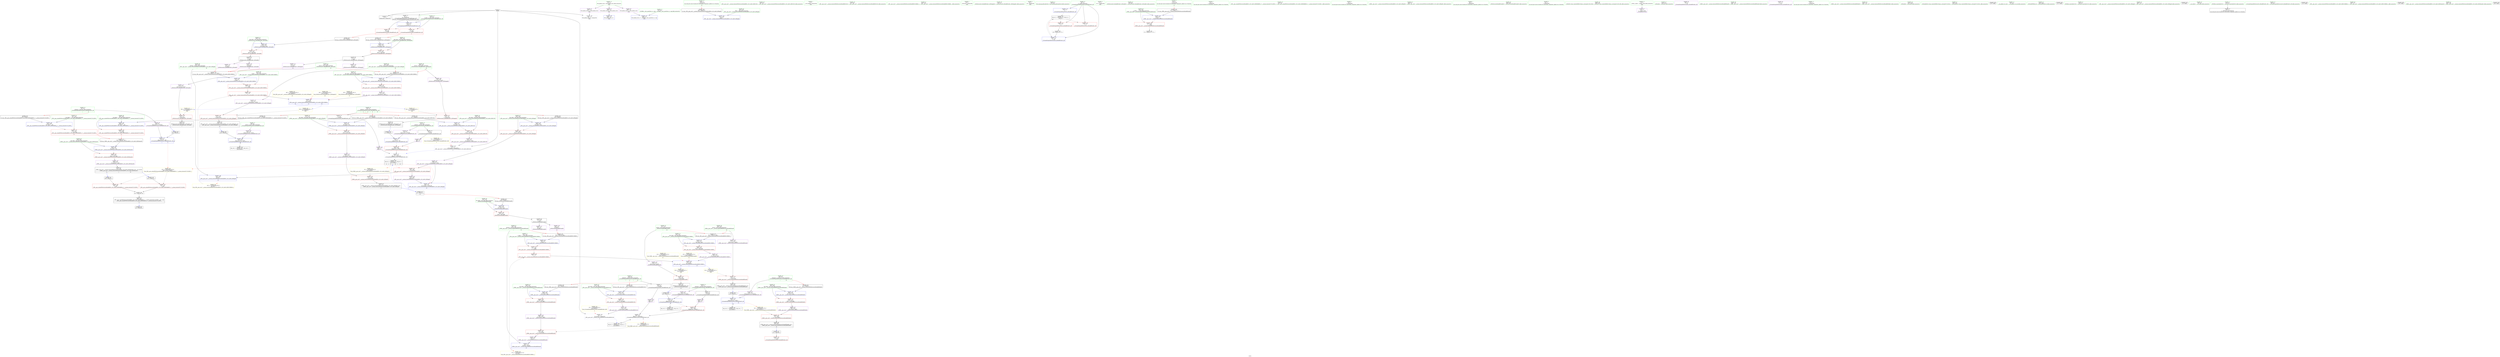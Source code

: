digraph "SVFG" {
	label="SVFG";

	Node0x560eef485a60 [shape=record,color=grey,label="{NodeID: 0\nNullPtr}"];
	Node0x560eef485a60 -> Node0x560eef4a22d0[style=solid];
	Node0x560eef485a60 -> Node0x560eef4a23d0[style=solid];
	Node0x560eef485a60 -> Node0x560eef4a8170[style=solid];
	Node0x560eef485a60 -> Node0x560eef4a8b60[style=solid];
	Node0x560eef485a60 -> Node0x560eef4a8d00[style=solid];
	Node0x560eef4d87f0 [shape=record,color=black,label="{NodeID: 443\n147 = PHI(46, )\n0th arg _ZN9__gnu_cxx17__normal_iteratorIPSt6vectorIdSaIdEES1_IS3_SaIS3_EEEC2Ev }"];
	Node0x560eef4d87f0 -> Node0x560eef4a8a90[style=solid];
	Node0x560eef4a3780 [shape=record,color=blue,label="{NodeID: 194\n301\<--296\n.addr\<--\n_ZN9__gnu_cxx17__normal_iteratorIPSt6vectorIdSaIdEES1_IS3_SaIS3_EEEppEi\n}"];
	Node0x560eef4a0a60 [shape=record,color=purple,label="{NodeID: 111\n174\<--172\n_M_start\<--\n_ZNSt6vectorIS_IdSaIdEESaIS1_EE5beginEv\n|{<s0>20}}"];
	Node0x560eef4a0a60:s0 -> Node0x560eef4d6ec0[style=solid,color=red];
	Node0x560eef49ea60 [shape=record,color=green,label="{NodeID: 28\n64\<--65\n_ZN9__gnu_cxx17__normal_iteratorIPSt6vectorIdSaIdEES1_IS3_SaIS3_EEEC2Ev\<--_ZN9__gnu_cxx17__normal_iteratorIPSt6vectorIdSaIdEES1_IS3_SaIS3_EEEC2Ev_field_insensitive\n}"];
	Node0x560eef4a6980 [shape=record,color=red,label="{NodeID: 139\n200\<--191\n\<--__rhs.addr\n_ZN9__gnu_cxxneIPSt6vectorIdSaIdEES1_IS3_SaIS3_EEEEbRKNS_17__normal_iteratorIT_T0_EESC_\n|{<s0>22}}"];
	Node0x560eef4a6980:s0 -> Node0x560eef2f7e20[style=solid,color=red];
	Node0x560eef4a14a0 [shape=record,color=green,label="{NodeID: 56\n233\<--234\nthis.addr\<--this.addr_field_insensitive\n_ZNSt6vectorIdSaIdEE3endEv\n}"];
	Node0x560eef4a14a0 -> Node0x560eef4a6f30[style=solid];
	Node0x560eef4a14a0 -> Node0x560eef4a91e0[style=solid];
	Node0x560eef4c7580 [shape=record,color=yellow,style=double,label="{NodeID: 416\n66V_2 = CSCHI(MR_66V_1)\npts\{2980000 \}\nCS[]}"];
	Node0x560eef4c7580 -> Node0x560eef4a7750[style=dashed];
	Node0x560eef4bf3f0 [shape=record,color=yellow,style=double,label="{NodeID: 333\n54V_1 = ENCHI(MR_54V_0)\npts\{2590000 \}\nFun[_ZNK9__gnu_cxx17__normal_iteratorIPdSt6vectorIdSaIdEEEmiEl]|{<s0>25}}"];
	Node0x560eef4bf3f0:s0 -> Node0x560eef4a3ed0[style=dashed,color=red];
	Node0x560eef4a8070 [shape=record,color=blue,label="{NodeID: 167\n360\<--15\nllvm.global_ctors_1\<--_GLOBAL__sub_I_paulsher_0_1.cpp\nGlob }"];
	Node0x560eef4a2c20 [shape=record,color=black,label="{NodeID: 84\n205\<--218\n_ZNSt6vectorIS_IdSaIdEESaIS1_EE3endEv_ret\<--\n_ZNSt6vectorIS_IdSaIdEESaIS1_EE3endEv\n|{<s0>7}}"];
	Node0x560eef4a2c20:s0 -> Node0x560eef4d7c30[style=solid,color=blue];
	Node0x560eef49cb20 [shape=record,color=green,label="{NodeID: 1\n7\<--1\n__dso_handle\<--dummyObj\nGlob }"];
	Node0x560eef4d8930 [shape=record,color=black,label="{NodeID: 444\n221 = PHI(46, )\n0th arg _ZNK9__gnu_cxx17__normal_iteratorIPSt6vectorIdSaIdEES1_IS3_SaIS3_EEEptEv }"];
	Node0x560eef4d8930 -> Node0x560eef4a9110[style=solid];
	Node0x560eef4a3850 [shape=record,color=blue,label="{NodeID: 195\n308\<--310\n_M_current\<--incdec.ptr\n_ZN9__gnu_cxx17__normal_iteratorIPSt6vectorIdSaIdEES1_IS3_SaIS3_EEEppEi\n|{<s0>19}}"];
	Node0x560eef4a3850:s0 -> Node0x560eef4ba970[style=dashed,color=blue];
	Node0x560eef4a0b30 [shape=record,color=purple,label="{NodeID: 112\n217\<--207\ncoerce.dive\<--retval\n_ZNSt6vectorIS_IdSaIdEESaIS1_EE3endEv\n}"];
	Node0x560eef4a0b30 -> Node0x560eef4a6cc0[style=solid];
	Node0x560eef49eb60 [shape=record,color=green,label="{NodeID: 29\n67\<--68\n_ZN9__gnu_cxx17__normal_iteratorIPdSt6vectorIdSaIdEEEC2Ev\<--_ZN9__gnu_cxx17__normal_iteratorIPdSt6vectorIdSaIdEEEC2Ev_field_insensitive\n}"];
	Node0x560eef4bd2f0 [shape=record,color=yellow,style=double,label="{NodeID: 306\n28V_1 = ENCHI(MR_28V_0)\npts\{1670000 \}\nFun[_ZNSt6vectorIS_IdSaIdEESaIS1_EE5beginEv]|{<s0>20}}"];
	Node0x560eef4bd2f0:s0 -> Node0x560eef4a3b90[style=dashed,color=red];
	Node0x560eef4a6a50 [shape=record,color=red,label="{NodeID: 140\n199\<--196\n\<--call\n_ZN9__gnu_cxxneIPSt6vectorIdSaIdEES1_IS3_SaIS3_EEEEbRKNS_17__normal_iteratorIT_T0_EESC_\n}"];
	Node0x560eef4a6a50 -> Node0x560eef4b0eb0[style=solid];
	Node0x560eef4a1570 [shape=record,color=green,label="{NodeID: 57\n241\<--242\n_ZN9__gnu_cxx17__normal_iteratorIPdSt6vectorIdSaIdEEEC2ERKS1_\<--_ZN9__gnu_cxx17__normal_iteratorIPdSt6vectorIdSaIdEEEC2ERKS1__field_insensitive\n}"];
	Node0x560eef2f7e20 [shape=record,color=black,label="{NodeID: 417\n333 = PHI(195, 200, )\n0th arg _ZNK9__gnu_cxx17__normal_iteratorIPSt6vectorIdSaIdEES1_IS3_SaIS3_EEE4baseEv }"];
	Node0x560eef2f7e20 -> Node0x560eef4a3c60[style=solid];
	Node0x560eef4a8170 [shape=record,color=blue, style = dotted,label="{NodeID: 168\n361\<--3\nllvm.global_ctors_2\<--dummyVal\nGlob }"];
	Node0x560eef4a2cf0 [shape=record,color=black,label="{NodeID: 85\n220\<--227\n_ZNK9__gnu_cxx17__normal_iteratorIPSt6vectorIdSaIdEES1_IS3_SaIS3_EEEptEv_ret\<--\n_ZNK9__gnu_cxx17__normal_iteratorIPSt6vectorIdSaIdEES1_IS3_SaIS3_EEEptEv\n|{<s0>9}}"];
	Node0x560eef4a2cf0:s0 -> Node0x560eef4d7480[style=solid,color=blue];
	Node0x560eef49ce20 [shape=record,color=green,label="{NodeID: 2\n8\<--1\n_ZSt4cout\<--dummyObj\nGlob }"];
	Node0x560eef4d8a70 [shape=record,color=black,label="{NodeID: 445\n295 = PHI(46, )\n0th arg _ZN9__gnu_cxx17__normal_iteratorIPSt6vectorIdSaIdEES1_IS3_SaIS3_EEEppEi }"];
	Node0x560eef4d8a70 -> Node0x560eef4a36b0[style=solid];
	Node0x560eef4a3920 [shape=record,color=blue,label="{NodeID: 196\n303\<--309\nref.tmp\<--\n_ZN9__gnu_cxx17__normal_iteratorIPSt6vectorIdSaIdEES1_IS3_SaIS3_EEEppEi\n|{<s0>26}}"];
	Node0x560eef4a3920:s0 -> Node0x560eef4bfbb0[style=dashed,color=red];
	Node0x560eef4a0c00 [shape=record,color=purple,label="{NodeID: 113\n214\<--213\n_M_impl\<--\n_ZNSt6vectorIS_IdSaIdEESaIS1_EE3endEv\n}"];
	Node0x560eef49ec60 [shape=record,color=green,label="{NodeID: 30\n73\<--74\n_ZNSt6vectorIS_IdSaIdEESaIS1_EE5beginEv\<--_ZNSt6vectorIS_IdSaIdEESaIS1_EE5beginEv_field_insensitive\n}"];
	Node0x560eef4a6b20 [shape=record,color=red,label="{NodeID: 141\n202\<--201\n\<--call1\n_ZN9__gnu_cxxneIPSt6vectorIdSaIdEES1_IS3_SaIS3_EEEEbRKNS_17__normal_iteratorIT_T0_EESC_\n}"];
	Node0x560eef4a6b20 -> Node0x560eef4b0eb0[style=solid];
	Node0x560eef4a1670 [shape=record,color=green,label="{NodeID: 58\n258\<--259\nretval\<--retval_field_insensitive\n_ZNK9__gnu_cxx17__normal_iteratorIPdSt6vectorIdSaIdEEEmiEl\n|{|<s1>25}}"];
	Node0x560eef4a1670 -> Node0x560eef4a5940[style=solid];
	Node0x560eef4a1670:s1 -> Node0x560eef4d8cf0[style=solid,color=red];
	Node0x560eef2f78f0 [shape=record,color=black,label="{NodeID: 418\n165 = PHI(71, )\n0th arg _ZNSt6vectorIS_IdSaIdEESaIS1_EE5beginEv }"];
	Node0x560eef2f78f0 -> Node0x560eef4a8dd0[style=solid];
	Node0x560eef4bf5e0 [shape=record,color=yellow,style=double,label="{NodeID: 335\n45V_1 = ENCHI(MR_45V_0)\npts\{2320000 \}\nFun[_ZNSt6vectorIdSaIdEE3endEv]|{<s0>24}}"];
	Node0x560eef4bf5e0:s0 -> Node0x560eef4a3ed0[style=dashed,color=red];
	Node0x560eef4a8270 [shape=record,color=blue,label="{NodeID: 169\n44\<--43\nO.addr\<--O\n_Z10sendOutputRSt6vectorIS_IdSaIdEESaIS1_EE\n}"];
	Node0x560eef4a8270 -> Node0x560eef4a6160[style=dashed];
	Node0x560eef4a8270 -> Node0x560eef4a6230[style=dashed];
	Node0x560eef4a2dc0 [shape=record,color=black,label="{NodeID: 86\n237\<--236\n\<--this1\n_ZNSt6vectorIdSaIdEE3endEv\n}"];
	Node0x560eef4a2dc0 -> Node0x560eef4a57a0[style=solid];
	Node0x560eef4a2dc0 -> Node0x560eef4a5870[style=solid];
	Node0x560eef49ceb0 [shape=record,color=green,label="{NodeID: 3\n9\<--1\n.str\<--dummyObj\nGlob }"];
	Node0x560eef4d8bb0 [shape=record,color=black,label="{NodeID: 446\n296 = PHI(139, )\n1st arg _ZN9__gnu_cxx17__normal_iteratorIPSt6vectorIdSaIdEES1_IS3_SaIS3_EEEppEi }"];
	Node0x560eef4d8bb0 -> Node0x560eef4a3780[style=solid];
	Node0x560eef4a39f0 [shape=record,color=blue,label="{NodeID: 197\n320\<--318\nthis.addr\<--this\n_ZN9__gnu_cxx17__normal_iteratorIPSt6vectorIdSaIdEES1_IS3_SaIS3_EEEC2ERKS4_\n}"];
	Node0x560eef4a39f0 -> Node0x560eef4a7820[style=dashed];
	Node0x560eef4a0cd0 [shape=record,color=purple,label="{NodeID: 114\n215\<--213\n_M_finish\<--\n_ZNSt6vectorIS_IdSaIdEESaIS1_EE3endEv\n|{<s0>23}}"];
	Node0x560eef4a0cd0:s0 -> Node0x560eef4d6ec0[style=solid,color=red];
	Node0x560eef49ed60 [shape=record,color=green,label="{NodeID: 31\n82\<--83\nllvm.memcpy.p0i8.p0i8.i64\<--llvm.memcpy.p0i8.p0i8.i64_field_insensitive\n}"];
	Node0x560eef4a6bf0 [shape=record,color=red,label="{NodeID: 142\n212\<--209\nthis1\<--this.addr\n_ZNSt6vectorIS_IdSaIdEESaIS1_EE3endEv\n}"];
	Node0x560eef4a6bf0 -> Node0x560eef4a2b50[style=solid];
	Node0x560eef4a1740 [shape=record,color=green,label="{NodeID: 59\n260\<--261\nthis.addr\<--this.addr_field_insensitive\n_ZNK9__gnu_cxx17__normal_iteratorIPdSt6vectorIdSaIdEEEmiEl\n}"];
	Node0x560eef4a1740 -> Node0x560eef4a70d0[style=solid];
	Node0x560eef4a1740 -> Node0x560eef4a92b0[style=solid];
	Node0x560eef2f81a0 [shape=record,color=black,label="{NodeID: 419\n230 = PHI(95, )\n0th arg _ZNSt6vectorIdSaIdEE3endEv }"];
	Node0x560eef2f81a0 -> Node0x560eef4a91e0[style=solid];
	Node0x560eef4a8340 [shape=record,color=blue,label="{NodeID: 170\n50\<--70\ni\<--\n_Z10sendOutputRSt6vectorIS_IdSaIdEESaIS1_EE\n}"];
	Node0x560eef4a8340 -> Node0x560eef4ba470[style=dashed];
	Node0x560eef4a2e90 [shape=record,color=black,label="{NodeID: 87\n229\<--244\n_ZNSt6vectorIdSaIdEE3endEv_ret\<--\n_ZNSt6vectorIdSaIdEE3endEv\n|{<s0>10}}"];
	Node0x560eef4a2e90:s0 -> Node0x560eef4d7740[style=solid,color=blue];
	Node0x560eef49cf40 [shape=record,color=green,label="{NodeID: 4\n11\<--1\n.str.1\<--dummyObj\nGlob }"];
	Node0x560eef4d8cf0 [shape=record,color=black,label="{NodeID: 447\n341 = PHI(231, 258, )\n0th arg _ZN9__gnu_cxx17__normal_iteratorIPdSt6vectorIdSaIdEEEC2ERKS1_ }"];
	Node0x560eef4d8cf0 -> Node0x560eef4a3d30[style=solid];
	Node0x560eef4a3ac0 [shape=record,color=blue,label="{NodeID: 198\n322\<--319\n__i.addr\<--__i\n_ZN9__gnu_cxx17__normal_iteratorIPSt6vectorIdSaIdEES1_IS3_SaIS3_EEEC2ERKS4_\n}"];
	Node0x560eef4a3ac0 -> Node0x560eef4a78f0[style=dashed];
	Node0x560eef4a5600 [shape=record,color=purple,label="{NodeID: 115\n226\<--225\n_M_current\<--this1\n_ZNK9__gnu_cxx17__normal_iteratorIPSt6vectorIdSaIdEES1_IS3_SaIS3_EEEptEv\n}"];
	Node0x560eef4a5600 -> Node0x560eef4a6e60[style=solid];
	Node0x560eef49ee60 [shape=record,color=green,label="{NodeID: 32\n87\<--88\n_ZNSt6vectorIS_IdSaIdEESaIS1_EE3endEv\<--_ZNSt6vectorIS_IdSaIdEESaIS1_EE3endEv_field_insensitive\n}"];
	Node0x560eef4a6cc0 [shape=record,color=red,label="{NodeID: 143\n218\<--217\n\<--coerce.dive\n_ZNSt6vectorIS_IdSaIdEESaIS1_EE3endEv\n}"];
	Node0x560eef4a6cc0 -> Node0x560eef4a2c20[style=solid];
	Node0x560eef4a1810 [shape=record,color=green,label="{NodeID: 60\n262\<--263\n__n.addr\<--__n.addr_field_insensitive\n_ZNK9__gnu_cxx17__normal_iteratorIPdSt6vectorIdSaIdEEEmiEl\n}"];
	Node0x560eef4a1810 -> Node0x560eef4a71a0[style=solid];
	Node0x560eef4a1810 -> Node0x560eef4a9380[style=solid];
	Node0x560eef2f8390 [shape=record,color=black,label="{NodeID: 420\n206 = PHI(85, )\n0th arg _ZNSt6vectorIS_IdSaIdEESaIS1_EE3endEv }"];
	Node0x560eef2f8390 -> Node0x560eef4a9040[style=solid];
	Node0x560eef4bf7d0 [shape=record,color=yellow,style=double,label="{NodeID: 337\n38V_1 = ENCHI(MR_38V_0)\npts\{2080000 \}\nFun[_ZNSt6vectorIS_IdSaIdEESaIS1_EE3endEv]|{<s0>23}}"];
	Node0x560eef4bf7d0:s0 -> Node0x560eef4a3b90[style=dashed,color=red];
	Node0x560eef4a8410 [shape=record,color=blue,label="{NodeID: 171\n75\<--72\ncoerce.dive\<--call\n_Z10sendOutputRSt6vectorIS_IdSaIdEESaIS1_EE\n}"];
	Node0x560eef4a8410 -> Node0x560eef4a7dd0[style=dashed];
	Node0x560eef4a2f60 [shape=record,color=black,label="{NodeID: 88\n255\<--278\n_ZNK9__gnu_cxx17__normal_iteratorIPdSt6vectorIdSaIdEEEmiEl_ret\<--\n_ZNK9__gnu_cxx17__normal_iteratorIPdSt6vectorIdSaIdEEEmiEl\n|{<s0>15}}"];
	Node0x560eef4a2f60:s0 -> Node0x560eef4d7f50[style=solid,color=blue];
	Node0x560eef49cfd0 [shape=record,color=green,label="{NodeID: 5\n14\<--1\n\<--dummyObj\nCan only get source location for instruction, argument, global var or function.}"];
	Node0x560eef4d8f00 [shape=record,color=black,label="{NodeID: 448\n342 = PHI(239, 264, )\n1st arg _ZN9__gnu_cxx17__normal_iteratorIPdSt6vectorIdSaIdEEEC2ERKS1_ }"];
	Node0x560eef4d8f00 -> Node0x560eef4a3e00[style=solid];
	Node0x560eef4a3b90 [shape=record,color=blue,label="{NodeID: 199\n327\<--329\n_M_current\<--\n_ZN9__gnu_cxx17__normal_iteratorIPSt6vectorIdSaIdEES1_IS3_SaIS3_EEEC2ERKS4_\n|{<s0>20|<s1>23|<s2>26}}"];
	Node0x560eef4a3b90:s0 -> Node0x560eef4c7000[style=dashed,color=blue];
	Node0x560eef4a3b90:s1 -> Node0x560eef4c7160[style=dashed,color=blue];
	Node0x560eef4a3b90:s2 -> Node0x560eef4c7580[style=dashed,color=blue];
	Node0x560eef4a56d0 [shape=record,color=purple,label="{NodeID: 116\n243\<--231\ncoerce.dive\<--retval\n_ZNSt6vectorIdSaIdEE3endEv\n}"];
	Node0x560eef4a56d0 -> Node0x560eef4a7000[style=solid];
	Node0x560eef49ef60 [shape=record,color=green,label="{NodeID: 33\n92\<--93\n_ZN9__gnu_cxxneIPSt6vectorIdSaIdEES1_IS3_SaIS3_EEEEbRKNS_17__normal_iteratorIT_T0_EESC_\<--_ZN9__gnu_cxxneIPSt6vectorIdSaIdEES1_IS3_SaIS3_EEEEbRKNS_17__normal_iteratorIT_T0_EESC__field_insensitive\n}"];
	Node0x560eef4bdee0 [shape=record,color=yellow,style=double,label="{NodeID: 310\n6V_1 = ENCHI(MR_6V_0)\npts\{470000 \}\nFun[_ZNK9__gnu_cxx17__normal_iteratorIPSt6vectorIdSaIdEES1_IS3_SaIS3_EEEptEv]}"];
	Node0x560eef4bdee0 -> Node0x560eef4a6e60[style=dashed];
	Node0x560eef4a6d90 [shape=record,color=red,label="{NodeID: 144\n225\<--222\nthis1\<--this.addr\n_ZNK9__gnu_cxx17__normal_iteratorIPSt6vectorIdSaIdEES1_IS3_SaIS3_EEEptEv\n}"];
	Node0x560eef4a6d90 -> Node0x560eef4a5600[style=solid];
	Node0x560eef4a18e0 [shape=record,color=green,label="{NodeID: 61\n264\<--265\nref.tmp\<--ref.tmp_field_insensitive\n_ZNK9__gnu_cxx17__normal_iteratorIPdSt6vectorIdSaIdEEEmiEl\n|{|<s1>25}}"];
	Node0x560eef4a18e0 -> Node0x560eef4a9450[style=solid];
	Node0x560eef4a18e0:s1 -> Node0x560eef4d8f00[style=solid,color=red];
	Node0x560eef4d6960 [shape=record,color=black,label="{NodeID: 421\n187 = PHI(46, )\n0th arg _ZN9__gnu_cxxneIPSt6vectorIdSaIdEES1_IS3_SaIS3_EEEEbRKNS_17__normal_iteratorIT_T0_EESC_ }"];
	Node0x560eef4d6960 -> Node0x560eef4a8ea0[style=solid];
	Node0x560eef4a84e0 [shape=record,color=blue, style = dotted,label="{NodeID: 172\n362\<--364\noffset_0\<--dummyVal\n_Z10sendOutputRSt6vectorIS_IdSaIdEESaIS1_EE\n}"];
	Node0x560eef4a84e0 -> Node0x560eef4ba970[style=dashed];
	Node0x560eef4a3030 [shape=record,color=black,label="{NodeID: 89\n280\<--287\n_ZNK9__gnu_cxx17__normal_iteratorIPdSt6vectorIdSaIdEEEdeEv_ret\<--\n_ZNK9__gnu_cxx17__normal_iteratorIPdSt6vectorIdSaIdEEEdeEv\n|{<s0>16}}"];
	Node0x560eef4a3030:s0 -> Node0x560eef4d80f0[style=solid,color=blue];
	Node0x560eef49d810 [shape=record,color=green,label="{NodeID: 6\n70\<--1\n\<--dummyObj\nCan only get source location for instruction, argument, global var or function.}"];
	Node0x560eef4d9080 [shape=record,color=black,label="{NodeID: 449\n256 = PHI(48, )\n0th arg _ZNK9__gnu_cxx17__normal_iteratorIPdSt6vectorIdSaIdEEEmiEl }"];
	Node0x560eef4d9080 -> Node0x560eef4a92b0[style=solid];
	Node0x560eef4a3c60 [shape=record,color=blue,label="{NodeID: 200\n334\<--333\nthis.addr\<--this\n_ZNK9__gnu_cxx17__normal_iteratorIPSt6vectorIdSaIdEES1_IS3_SaIS3_EEE4baseEv\n}"];
	Node0x560eef4a3c60 -> Node0x560eef4a7a90[style=dashed];
	Node0x560eef4a57a0 [shape=record,color=purple,label="{NodeID: 117\n238\<--237\n_M_impl\<--\n_ZNSt6vectorIdSaIdEE3endEv\n}"];
	Node0x560eef49f060 [shape=record,color=green,label="{NodeID: 34\n96\<--97\n_ZNK9__gnu_cxx17__normal_iteratorIPSt6vectorIdSaIdEES1_IS3_SaIS3_EEEptEv\<--_ZNK9__gnu_cxx17__normal_iteratorIPSt6vectorIdSaIdEES1_IS3_SaIS3_EEEptEv_field_insensitive\n}"];
	Node0x560eef4a6e60 [shape=record,color=red,label="{NodeID: 145\n227\<--226\n\<--_M_current\n_ZNK9__gnu_cxx17__normal_iteratorIPSt6vectorIdSaIdEES1_IS3_SaIS3_EEEptEv\n}"];
	Node0x560eef4a6e60 -> Node0x560eef4a2cf0[style=solid];
	Node0x560eef4a19b0 [shape=record,color=green,label="{NodeID: 62\n282\<--283\nthis.addr\<--this.addr_field_insensitive\n_ZNK9__gnu_cxx17__normal_iteratorIPdSt6vectorIdSaIdEEEdeEv\n}"];
	Node0x560eef4a19b0 -> Node0x560eef4a7410[style=solid];
	Node0x560eef4a19b0 -> Node0x560eef4a35e0[style=solid];
	Node0x560eef4d6aa0 [shape=record,color=black,label="{NodeID: 422\n188 = PHI(54, )\n1st arg _ZN9__gnu_cxxneIPSt6vectorIdSaIdEES1_IS3_SaIS3_EEEEbRKNS_17__normal_iteratorIT_T0_EESC_ }"];
	Node0x560eef4d6aa0 -> Node0x560eef4a8f70[style=solid];
	Node0x560eef4a85b0 [shape=record,color=blue,label="{NodeID: 173\n89\<--86\ncoerce.dive3\<--call2\n_Z10sendOutputRSt6vectorIS_IdSaIdEESaIS1_EE\n|{|<s1>8}}"];
	Node0x560eef4a85b0 -> Node0x560eef4a85b0[style=dashed];
	Node0x560eef4a85b0:s1 -> Node0x560eef4bfaa0[style=dashed,color=red];
	Node0x560eef4a3100 [shape=record,color=black,label="{NodeID: 90\n294\<--315\n_ZN9__gnu_cxx17__normal_iteratorIPSt6vectorIdSaIdEES1_IS3_SaIS3_EEEppEi_ret\<--\n_ZN9__gnu_cxx17__normal_iteratorIPSt6vectorIdSaIdEES1_IS3_SaIS3_EEEppEi\n|{<s0>19}}"];
	Node0x560eef4a3100:s0 -> Node0x560eef4d83d0[style=solid,color=blue];
	Node0x560eef49d8a0 [shape=record,color=green,label="{NodeID: 7\n80\<--1\n\<--dummyObj\nCan only get source location for instruction, argument, global var or function.}"];
	Node0x560eef4d9190 [shape=record,color=black,label="{NodeID: 450\n257 = PHI(117, )\n1st arg _ZNK9__gnu_cxx17__normal_iteratorIPdSt6vectorIdSaIdEEEmiEl }"];
	Node0x560eef4d9190 -> Node0x560eef4a9380[style=solid];
	Node0x560eef4a3d30 [shape=record,color=blue,label="{NodeID: 201\n343\<--341\nthis.addr\<--this\n_ZN9__gnu_cxx17__normal_iteratorIPdSt6vectorIdSaIdEEEC2ERKS1_\n}"];
	Node0x560eef4a3d30 -> Node0x560eef4a7b60[style=dashed];
	Node0x560eef4a5870 [shape=record,color=purple,label="{NodeID: 118\n239\<--237\n_M_finish\<--\n_ZNSt6vectorIdSaIdEE3endEv\n|{<s0>24}}"];
	Node0x560eef4a5870:s0 -> Node0x560eef4d8f00[style=solid,color=red];
	Node0x560eef49f160 [shape=record,color=green,label="{NodeID: 35\n99\<--100\n_ZNSt6vectorIdSaIdEE3endEv\<--_ZNSt6vectorIdSaIdEE3endEv_field_insensitive\n}"];
	Node0x560eef4a6f30 [shape=record,color=red,label="{NodeID: 146\n236\<--233\nthis1\<--this.addr\n_ZNSt6vectorIdSaIdEE3endEv\n}"];
	Node0x560eef4a6f30 -> Node0x560eef4a2dc0[style=solid];
	Node0x560eef4a1a80 [shape=record,color=green,label="{NodeID: 63\n297\<--298\nretval\<--retval_field_insensitive\n_ZN9__gnu_cxx17__normal_iteratorIPSt6vectorIdSaIdEES1_IS3_SaIS3_EEEppEi\n|{|<s1>26}}"];
	Node0x560eef4a1a80 -> Node0x560eef4a5bb0[style=solid];
	Node0x560eef4a1a80:s1 -> Node0x560eef4d6be0[style=solid,color=red];
	Node0x560eef4d6be0 [shape=record,color=black,label="{NodeID: 423\n318 = PHI(166, 207, 297, )\n0th arg _ZN9__gnu_cxx17__normal_iteratorIPSt6vectorIdSaIdEES1_IS3_SaIS3_EEEC2ERKS4_ }"];
	Node0x560eef4d6be0 -> Node0x560eef4a39f0[style=solid];
	Node0x560eef4bfaa0 [shape=record,color=yellow,style=double,label="{NodeID: 340\n34V_1 = ENCHI(MR_34V_0)\npts\{470000 550000 \}\nFun[_ZN9__gnu_cxxneIPSt6vectorIdSaIdEES1_IS3_SaIS3_EEEEbRKNS_17__normal_iteratorIT_T0_EESC_]}"];
	Node0x560eef4bfaa0 -> Node0x560eef4a6a50[style=dashed];
	Node0x560eef4bfaa0 -> Node0x560eef4a6b20[style=dashed];
	Node0x560eef4a8680 [shape=record,color=blue,label="{NodeID: 174\n101\<--98\ncoerce.dive8\<--call7\n_Z10sendOutputRSt6vectorIS_IdSaIdEESaIS1_EE\n}"];
	Node0x560eef4a8680 -> Node0x560eef4a7ea0[style=dashed];
	Node0x560eef4a8680 -> Node0x560eef4bb870[style=dashed];
	Node0x560eef4a31d0 [shape=record,color=black,label="{NodeID: 91\n332\<--338\n_ZNK9__gnu_cxx17__normal_iteratorIPSt6vectorIdSaIdEES1_IS3_SaIS3_EEE4baseEv_ret\<--_M_current\n_ZNK9__gnu_cxx17__normal_iteratorIPSt6vectorIdSaIdEES1_IS3_SaIS3_EEE4baseEv\n|{<s0>21|<s1>22}}"];
	Node0x560eef4a31d0:s0 -> Node0x560eef4d8570[style=solid,color=blue];
	Node0x560eef4a31d0:s1 -> Node0x560eef4d86b0[style=solid,color=blue];
	Node0x560eef49d930 [shape=record,color=green,label="{NodeID: 8\n81\<--1\n\<--dummyObj\nCan only get source location for instruction, argument, global var or function.}"];
	Node0x560eef4a3e00 [shape=record,color=blue,label="{NodeID: 202\n345\<--342\n__i.addr\<--__i\n_ZN9__gnu_cxx17__normal_iteratorIPdSt6vectorIdSaIdEEEC2ERKS1_\n}"];
	Node0x560eef4a3e00 -> Node0x560eef4a7c30[style=dashed];
	Node0x560eef4a5940 [shape=record,color=purple,label="{NodeID: 119\n277\<--258\ncoerce.dive\<--retval\n_ZNK9__gnu_cxx17__normal_iteratorIPdSt6vectorIdSaIdEEEmiEl\n}"];
	Node0x560eef4a5940 -> Node0x560eef4a7340[style=solid];
	Node0x560eef49f260 [shape=record,color=green,label="{NodeID: 36\n108\<--109\n_ZStlsISt11char_traitsIcEERSt13basic_ostreamIcT_ES5_PKc\<--_ZStlsISt11char_traitsIcEERSt13basic_ostreamIcT_ES5_PKc_field_insensitive\n}"];
	Node0x560eef4a7000 [shape=record,color=red,label="{NodeID: 147\n244\<--243\n\<--coerce.dive\n_ZNSt6vectorIdSaIdEE3endEv\n}"];
	Node0x560eef4a7000 -> Node0x560eef4a2e90[style=solid];
	Node0x560eef4a1b50 [shape=record,color=green,label="{NodeID: 64\n299\<--300\nthis.addr\<--this.addr_field_insensitive\n_ZN9__gnu_cxx17__normal_iteratorIPSt6vectorIdSaIdEES1_IS3_SaIS3_EEEppEi\n}"];
	Node0x560eef4a1b50 -> Node0x560eef4a75b0[style=solid];
	Node0x560eef4a1b50 -> Node0x560eef4a36b0[style=solid];
	Node0x560eef4d6ec0 [shape=record,color=black,label="{NodeID: 424\n319 = PHI(174, 215, 303, )\n1st arg _ZN9__gnu_cxx17__normal_iteratorIPSt6vectorIdSaIdEES1_IS3_SaIS3_EEEC2ERKS4_ }"];
	Node0x560eef4d6ec0 -> Node0x560eef4a3ac0[style=solid];
	Node0x560eef4bfbb0 [shape=record,color=yellow,style=double,label="{NodeID: 341\n63V_1 = ENCHI(MR_63V_0)\npts\{304 \}\nFun[_ZN9__gnu_cxx17__normal_iteratorIPSt6vectorIdSaIdEES1_IS3_SaIS3_EEEC2ERKS4_]}"];
	Node0x560eef4bfbb0 -> Node0x560eef4a79c0[style=dashed];
	Node0x560eef4a8750 [shape=record,color=blue, style = dotted,label="{NodeID: 175\n365\<--367\noffset_0\<--dummyVal\n_Z10sendOutputRSt6vectorIS_IdSaIdEESaIS1_EE\n|{|<s1>15}}"];
	Node0x560eef4a8750 -> Node0x560eef4bae70[style=dashed];
	Node0x560eef4a8750:s1 -> Node0x560eef4bf310[style=dashed,color=red];
	Node0x560eef4a32a0 [shape=record,color=purple,label="{NodeID: 92\n24\<--4\n\<--_ZStL8__ioinit\n__cxx_global_var_init\n}"];
	Node0x560eef49d9c0 [shape=record,color=green,label="{NodeID: 9\n117\<--1\n\<--dummyObj\nCan only get source location for instruction, argument, global var or function.|{<s0>15}}"];
	Node0x560eef49d9c0:s0 -> Node0x560eef4d9190[style=solid,color=red];
	Node0x560eef4a3ed0 [shape=record,color=blue,label="{NodeID: 203\n350\<--352\n_M_current\<--\n_ZN9__gnu_cxx17__normal_iteratorIPdSt6vectorIdSaIdEEEC2ERKS1_\n|{<s0>24|<s1>25}}"];
	Node0x560eef4a3ed0:s0 -> Node0x560eef4c72c0[style=dashed,color=blue];
	Node0x560eef4a3ed0:s1 -> Node0x560eef4c7420[style=dashed,color=blue];
	Node0x560eef4a5a10 [shape=record,color=purple,label="{NodeID: 120\n269\<--268\n_M_current\<--this1\n_ZNK9__gnu_cxx17__normal_iteratorIPdSt6vectorIdSaIdEEEmiEl\n}"];
	Node0x560eef4a5a10 -> Node0x560eef4a7270[style=solid];
	Node0x560eef49f360 [shape=record,color=green,label="{NodeID: 37\n112\<--113\n_ZNSolsEi\<--_ZNSolsEi_field_insensitive\n}"];
	Node0x560eef4a70d0 [shape=record,color=red,label="{NodeID: 148\n268\<--260\nthis1\<--this.addr\n_ZNK9__gnu_cxx17__normal_iteratorIPdSt6vectorIdSaIdEEEmiEl\n}"];
	Node0x560eef4a70d0 -> Node0x560eef4a5a10[style=solid];
	Node0x560eef4a1c20 [shape=record,color=green,label="{NodeID: 65\n301\<--302\n.addr\<--.addr_field_insensitive\n_ZN9__gnu_cxx17__normal_iteratorIPSt6vectorIdSaIdEES1_IS3_SaIS3_EEEppEi\n}"];
	Node0x560eef4a1c20 -> Node0x560eef4a3780[style=solid];
	Node0x560eef4d7080 [shape=record,color=black,label="{NodeID: 425\n281 = PHI(58, )\n0th arg _ZNK9__gnu_cxx17__normal_iteratorIPdSt6vectorIdSaIdEEEdeEv }"];
	Node0x560eef4d7080 -> Node0x560eef4a35e0[style=solid];
	Node0x560eef4a8820 [shape=record,color=blue,label="{NodeID: 176\n120\<--116\ncoerce.dive14\<--call13\n_Z10sendOutputRSt6vectorIS_IdSaIdEESaIS1_EE\n|{|<s1>16}}"];
	Node0x560eef4a8820 -> Node0x560eef4bbd70[style=dashed];
	Node0x560eef4a8820:s1 -> Node0x560eef4c00d0[style=dashed,color=red];
	Node0x560eef4a3370 [shape=record,color=purple,label="{NodeID: 93\n106\<--9\n\<--.str\n_Z10sendOutputRSt6vectorIS_IdSaIdEESaIS1_EE\n}"];
	Node0x560eef49da50 [shape=record,color=green,label="{NodeID: 10\n139\<--1\n\<--dummyObj\nCan only get source location for instruction, argument, global var or function.|{<s0>19}}"];
	Node0x560eef49da50:s0 -> Node0x560eef4d8bb0[style=solid,color=red];
	Node0x560eef4a5ae0 [shape=record,color=purple,label="{NodeID: 121\n286\<--285\n_M_current\<--this1\n_ZNK9__gnu_cxx17__normal_iteratorIPdSt6vectorIdSaIdEEEdeEv\n}"];
	Node0x560eef4a5ae0 -> Node0x560eef4a74e0[style=solid];
	Node0x560eef49f460 [shape=record,color=green,label="{NodeID: 38\n118\<--119\n_ZNK9__gnu_cxx17__normal_iteratorIPdSt6vectorIdSaIdEEEmiEl\<--_ZNK9__gnu_cxx17__normal_iteratorIPdSt6vectorIdSaIdEEEmiEl_field_insensitive\n}"];
	Node0x560eef4be370 [shape=record,color=yellow,style=double,label="{NodeID: 315\n66V_1 = ENCHI(MR_66V_0)\npts\{2980000 \}\nFun[_ZN9__gnu_cxx17__normal_iteratorIPSt6vectorIdSaIdEES1_IS3_SaIS3_EEEppEi]|{<s0>26}}"];
	Node0x560eef4be370:s0 -> Node0x560eef4a3b90[style=dashed,color=red];
	Node0x560eef4a71a0 [shape=record,color=red,label="{NodeID: 149\n271\<--262\n\<--__n.addr\n_ZNK9__gnu_cxx17__normal_iteratorIPdSt6vectorIdSaIdEEEmiEl\n}"];
	Node0x560eef4a71a0 -> Node0x560eef4b0d30[style=solid];
	Node0x560eef4a1cf0 [shape=record,color=green,label="{NodeID: 66\n303\<--304\nref.tmp\<--ref.tmp_field_insensitive\n_ZN9__gnu_cxx17__normal_iteratorIPSt6vectorIdSaIdEES1_IS3_SaIS3_EEEppEi\n|{|<s1>26}}"];
	Node0x560eef4a1cf0 -> Node0x560eef4a3920[style=solid];
	Node0x560eef4a1cf0:s1 -> Node0x560eef4d6ec0[style=solid,color=red];
	Node0x560eef4d7190 [shape=record,color=black,label="{NodeID: 426\n156 = PHI(48, )\n0th arg _ZN9__gnu_cxx17__normal_iteratorIPdSt6vectorIdSaIdEEEC2Ev }"];
	Node0x560eef4d7190 -> Node0x560eef4a8c30[style=solid];
	Node0x560eef4a88f0 [shape=record,color=blue,label="{NodeID: 177\n50\<--135\ni\<--inc\n_Z10sendOutputRSt6vectorIS_IdSaIdEESaIS1_EE\n}"];
	Node0x560eef4a88f0 -> Node0x560eef4ba470[style=dashed];
	Node0x560eef4a3440 [shape=record,color=purple,label="{NodeID: 94\n114\<--11\n\<--.str.1\n_Z10sendOutputRSt6vectorIS_IdSaIdEESaIS1_EE\n}"];
	Node0x560eef49db10 [shape=record,color=green,label="{NodeID: 11\n273\<--1\n\<--dummyObj\nCan only get source location for instruction, argument, global var or function.}"];
	Node0x560eef4a5bb0 [shape=record,color=purple,label="{NodeID: 122\n314\<--297\ncoerce.dive\<--retval\n_ZN9__gnu_cxx17__normal_iteratorIPSt6vectorIdSaIdEES1_IS3_SaIS3_EEEppEi\n}"];
	Node0x560eef4a5bb0 -> Node0x560eef4a7750[style=solid];
	Node0x560eef49f560 [shape=record,color=green,label="{NodeID: 39\n123\<--124\n_ZNK9__gnu_cxx17__normal_iteratorIPdSt6vectorIdSaIdEEEdeEv\<--_ZNK9__gnu_cxx17__normal_iteratorIPdSt6vectorIdSaIdEEEdeEv_field_insensitive\n}"];
	Node0x560eef4be450 [shape=record,color=yellow,style=double,label="{NodeID: 316\n51V_1 = ENCHI(MR_51V_0)\npts\{265 \}\nFun[_ZN9__gnu_cxx17__normal_iteratorIPdSt6vectorIdSaIdEEEC2ERKS1_]}"];
	Node0x560eef4be450 -> Node0x560eef4a7d00[style=dashed];
	Node0x560eef4a7270 [shape=record,color=red,label="{NodeID: 150\n270\<--269\n\<--_M_current\n_ZNK9__gnu_cxx17__normal_iteratorIPdSt6vectorIdSaIdEEEmiEl\n}"];
	Node0x560eef4a7270 -> Node0x560eef4a6090[style=solid];
	Node0x560eef4a1dc0 [shape=record,color=green,label="{NodeID: 67\n320\<--321\nthis.addr\<--this.addr_field_insensitive\n_ZN9__gnu_cxx17__normal_iteratorIPSt6vectorIdSaIdEES1_IS3_SaIS3_EEEC2ERKS4_\n}"];
	Node0x560eef4a1dc0 -> Node0x560eef4a7820[style=solid];
	Node0x560eef4a1dc0 -> Node0x560eef4a39f0[style=solid];
	Node0x560eef4d7480 [shape=record,color=black,label="{NodeID: 427\n95 = PHI(220, )\n|{<s0>10}}"];
	Node0x560eef4d7480:s0 -> Node0x560eef2f81a0[style=solid,color=red];
	Node0x560eef4a89c0 [shape=record,color=blue,label="{NodeID: 178\n142\<--138\ncoerce.dive19\<--call18\n_Z10sendOutputRSt6vectorIS_IdSaIdEESaIS1_EE\n}"];
	Node0x560eef4a89c0 -> Node0x560eef4bc270[style=dashed];
	Node0x560eef4a3510 [shape=record,color=purple,label="{NodeID: 95\n359\<--13\nllvm.global_ctors_0\<--llvm.global_ctors\nGlob }"];
	Node0x560eef4a3510 -> Node0x560eef4a7f70[style=solid];
	Node0x560eef49dc10 [shape=record,color=green,label="{NodeID: 12\n4\<--6\n_ZStL8__ioinit\<--_ZStL8__ioinit_field_insensitive\nGlob }"];
	Node0x560eef49dc10 -> Node0x560eef4a32a0[style=solid];
	Node0x560eef4a5c80 [shape=record,color=purple,label="{NodeID: 123\n308\<--307\n_M_current\<--this1\n_ZN9__gnu_cxx17__normal_iteratorIPSt6vectorIdSaIdEES1_IS3_SaIS3_EEEppEi\n}"];
	Node0x560eef4a5c80 -> Node0x560eef4a7680[style=solid];
	Node0x560eef4a5c80 -> Node0x560eef4a3850[style=solid];
	Node0x560eef49f660 [shape=record,color=green,label="{NodeID: 40\n127\<--128\n_ZNSolsEd\<--_ZNSolsEd_field_insensitive\n}"];
	Node0x560eef4a7340 [shape=record,color=red,label="{NodeID: 151\n278\<--277\n\<--coerce.dive\n_ZNK9__gnu_cxx17__normal_iteratorIPdSt6vectorIdSaIdEEEmiEl\n}"];
	Node0x560eef4a7340 -> Node0x560eef4a2f60[style=solid];
	Node0x560eef4a1e90 [shape=record,color=green,label="{NodeID: 68\n322\<--323\n__i.addr\<--__i.addr_field_insensitive\n_ZN9__gnu_cxx17__normal_iteratorIPSt6vectorIdSaIdEES1_IS3_SaIS3_EEEC2ERKS4_\n}"];
	Node0x560eef4a1e90 -> Node0x560eef4a78f0[style=solid];
	Node0x560eef4a1e90 -> Node0x560eef4a3ac0[style=solid];
	Node0x560eef4d7740 [shape=record,color=black,label="{NodeID: 428\n98 = PHI(229, )\n}"];
	Node0x560eef4d7740 -> Node0x560eef4a8680[style=solid];
	Node0x560eef4a8a90 [shape=record,color=blue,label="{NodeID: 179\n148\<--147\nthis.addr\<--this\n_ZN9__gnu_cxx17__normal_iteratorIPSt6vectorIdSaIdEES1_IS3_SaIS3_EEEC2Ev\n}"];
	Node0x560eef4a8a90 -> Node0x560eef4a6570[style=dashed];
	Node0x560eef49fdd0 [shape=record,color=purple,label="{NodeID: 96\n360\<--13\nllvm.global_ctors_1\<--llvm.global_ctors\nGlob }"];
	Node0x560eef49fdd0 -> Node0x560eef4a8070[style=solid];
	Node0x560eef49dd10 [shape=record,color=green,label="{NodeID: 13\n13\<--17\nllvm.global_ctors\<--llvm.global_ctors_field_insensitive\nGlob }"];
	Node0x560eef49dd10 -> Node0x560eef4a3510[style=solid];
	Node0x560eef49dd10 -> Node0x560eef49fdd0[style=solid];
	Node0x560eef49dd10 -> Node0x560eef49fed0[style=solid];
	Node0x560eef4a5d50 [shape=record,color=purple,label="{NodeID: 124\n310\<--309\nincdec.ptr\<--\n_ZN9__gnu_cxx17__normal_iteratorIPSt6vectorIdSaIdEES1_IS3_SaIS3_EEEppEi\n}"];
	Node0x560eef4a5d50 -> Node0x560eef4a3850[style=solid];
	Node0x560eef49f760 [shape=record,color=green,label="{NodeID: 41\n130\<--131\n_ZSt4endlIcSt11char_traitsIcEERSt13basic_ostreamIT_T0_ES6_\<--_ZSt4endlIcSt11char_traitsIcEERSt13basic_ostreamIT_T0_ES6__field_insensitive\n}"];
	Node0x560eef4a7410 [shape=record,color=red,label="{NodeID: 152\n285\<--282\nthis1\<--this.addr\n_ZNK9__gnu_cxx17__normal_iteratorIPdSt6vectorIdSaIdEEEdeEv\n}"];
	Node0x560eef4a7410 -> Node0x560eef4a5ae0[style=solid];
	Node0x560eef4a1f60 [shape=record,color=green,label="{NodeID: 69\n334\<--335\nthis.addr\<--this.addr_field_insensitive\n_ZNK9__gnu_cxx17__normal_iteratorIPSt6vectorIdSaIdEES1_IS3_SaIS3_EEE4baseEv\n}"];
	Node0x560eef4a1f60 -> Node0x560eef4a7a90[style=solid];
	Node0x560eef4a1f60 -> Node0x560eef4a3c60[style=solid];
	Node0x560eef4d7850 [shape=record,color=black,label="{NodeID: 429\n107 = PHI()\n}"];
	Node0x560eef4c00d0 [shape=record,color=yellow,style=double,label="{NodeID: 346\n16V_1 = ENCHI(MR_16V_0)\npts\{590000 \}\nFun[_ZNK9__gnu_cxx17__normal_iteratorIPdSt6vectorIdSaIdEEEdeEv]}"];
	Node0x560eef4c00d0 -> Node0x560eef4a74e0[style=dashed];
	Node0x560eef4a8b60 [shape=record,color=blue, style = dotted,label="{NodeID: 180\n152\<--3\n_M_current\<--dummyVal\n_ZN9__gnu_cxx17__normal_iteratorIPSt6vectorIdSaIdEES1_IS3_SaIS3_EEEC2Ev\n|{<s0>3}}"];
	Node0x560eef4a8b60:s0 -> Node0x560eef4a84e0[style=dashed,color=blue];
	Node0x560eef49fed0 [shape=record,color=purple,label="{NodeID: 97\n361\<--13\nllvm.global_ctors_2\<--llvm.global_ctors\nGlob }"];
	Node0x560eef49fed0 -> Node0x560eef4a8170[style=solid];
	Node0x560eef49de10 [shape=record,color=green,label="{NodeID: 14\n18\<--19\n__cxx_global_var_init\<--__cxx_global_var_init_field_insensitive\n}"];
	Node0x560eef4a5e20 [shape=record,color=purple,label="{NodeID: 125\n327\<--326\n_M_current\<--this1\n_ZN9__gnu_cxx17__normal_iteratorIPSt6vectorIdSaIdEES1_IS3_SaIS3_EEEC2ERKS4_\n}"];
	Node0x560eef4a5e20 -> Node0x560eef4a3b90[style=solid];
	Node0x560eef49f860 [shape=record,color=green,label="{NodeID: 42\n132\<--133\n_ZNSolsEPFRSoS_E\<--_ZNSolsEPFRSoS_E_field_insensitive\n}"];
	Node0x560eef4a74e0 [shape=record,color=red,label="{NodeID: 153\n287\<--286\n\<--_M_current\n_ZNK9__gnu_cxx17__normal_iteratorIPdSt6vectorIdSaIdEEEdeEv\n}"];
	Node0x560eef4a74e0 -> Node0x560eef4a3030[style=solid];
	Node0x560eef4a2030 [shape=record,color=green,label="{NodeID: 70\n343\<--344\nthis.addr\<--this.addr_field_insensitive\n_ZN9__gnu_cxx17__normal_iteratorIPdSt6vectorIdSaIdEEEC2ERKS1_\n}"];
	Node0x560eef4a2030 -> Node0x560eef4a7b60[style=solid];
	Node0x560eef4a2030 -> Node0x560eef4a3d30[style=solid];
	Node0x560eef4d7920 [shape=record,color=black,label="{NodeID: 430\n111 = PHI()\n}"];
	Node0x560eef4a8c30 [shape=record,color=blue,label="{NodeID: 181\n157\<--156\nthis.addr\<--this\n_ZN9__gnu_cxx17__normal_iteratorIPdSt6vectorIdSaIdEEEC2Ev\n}"];
	Node0x560eef4a8c30 -> Node0x560eef4a6640[style=dashed];
	Node0x560eef49ffd0 [shape=record,color=purple,label="{NodeID: 98\n75\<--52\ncoerce.dive\<--ref.tmp\n_Z10sendOutputRSt6vectorIS_IdSaIdEESaIS1_EE\n}"];
	Node0x560eef49ffd0 -> Node0x560eef4a8410[style=solid];
	Node0x560eef49df10 [shape=record,color=green,label="{NodeID: 15\n22\<--23\n_ZNSt8ios_base4InitC1Ev\<--_ZNSt8ios_base4InitC1Ev_field_insensitive\n}"];
	Node0x560eef4a5ef0 [shape=record,color=purple,label="{NodeID: 126\n338\<--337\n_M_current\<--this1\n_ZNK9__gnu_cxx17__normal_iteratorIPSt6vectorIdSaIdEES1_IS3_SaIS3_EEE4baseEv\n}"];
	Node0x560eef4a5ef0 -> Node0x560eef4a31d0[style=solid];
	Node0x560eef49f960 [shape=record,color=green,label="{NodeID: 43\n140\<--141\n_ZN9__gnu_cxx17__normal_iteratorIPSt6vectorIdSaIdEES1_IS3_SaIS3_EEEppEi\<--_ZN9__gnu_cxx17__normal_iteratorIPSt6vectorIdSaIdEES1_IS3_SaIS3_EEEppEi_field_insensitive\n}"];
	Node0x560eef4a75b0 [shape=record,color=red,label="{NodeID: 154\n307\<--299\nthis1\<--this.addr\n_ZN9__gnu_cxx17__normal_iteratorIPSt6vectorIdSaIdEES1_IS3_SaIS3_EEEppEi\n}"];
	Node0x560eef4a75b0 -> Node0x560eef4a5c80[style=solid];
	Node0x560eef4a2100 [shape=record,color=green,label="{NodeID: 71\n345\<--346\n__i.addr\<--__i.addr_field_insensitive\n_ZN9__gnu_cxx17__normal_iteratorIPdSt6vectorIdSaIdEEEC2ERKS1_\n}"];
	Node0x560eef4a2100 -> Node0x560eef4a7c30[style=solid];
	Node0x560eef4a2100 -> Node0x560eef4a3e00[style=solid];
	Node0x560eef4d79f0 [shape=record,color=black,label="{NodeID: 431\n25 = PHI()\n}"];
	Node0x560eef4a8d00 [shape=record,color=blue, style = dotted,label="{NodeID: 182\n161\<--3\n_M_current\<--dummyVal\n_ZN9__gnu_cxx17__normal_iteratorIPdSt6vectorIdSaIdEEEC2Ev\n|{<s0>4}}"];
	Node0x560eef4a8d00:s0 -> Node0x560eef4bae70[style=dashed,color=blue];
	Node0x560eef4a00a0 [shape=record,color=purple,label="{NodeID: 99\n89\<--54\ncoerce.dive3\<--ref.tmp1\n_Z10sendOutputRSt6vectorIS_IdSaIdEESaIS1_EE\n}"];
	Node0x560eef4a00a0 -> Node0x560eef4a85b0[style=solid];
	Node0x560eef49e010 [shape=record,color=green,label="{NodeID: 16\n28\<--29\n__cxa_atexit\<--__cxa_atexit_field_insensitive\n}"];
	Node0x560eef4a5fc0 [shape=record,color=purple,label="{NodeID: 127\n350\<--349\n_M_current\<--this1\n_ZN9__gnu_cxx17__normal_iteratorIPdSt6vectorIdSaIdEEEC2ERKS1_\n}"];
	Node0x560eef4a5fc0 -> Node0x560eef4a3ed0[style=solid];
	Node0x560eef49fa60 [shape=record,color=green,label="{NodeID: 44\n148\<--149\nthis.addr\<--this.addr_field_insensitive\n_ZN9__gnu_cxx17__normal_iteratorIPSt6vectorIdSaIdEES1_IS3_SaIS3_EEEC2Ev\n}"];
	Node0x560eef49fa60 -> Node0x560eef4a6570[style=solid];
	Node0x560eef49fa60 -> Node0x560eef4a8a90[style=solid];
	Node0x560eef4a7680 [shape=record,color=red,label="{NodeID: 155\n309\<--308\n\<--_M_current\n_ZN9__gnu_cxx17__normal_iteratorIPSt6vectorIdSaIdEES1_IS3_SaIS3_EEEppEi\n}"];
	Node0x560eef4a7680 -> Node0x560eef4a5d50[style=solid];
	Node0x560eef4a7680 -> Node0x560eef4a3920[style=solid];
	Node0x560eef4a21d0 [shape=record,color=green,label="{NodeID: 72\n15\<--355\n_GLOBAL__sub_I_paulsher_0_1.cpp\<--_GLOBAL__sub_I_paulsher_0_1.cpp_field_insensitive\n}"];
	Node0x560eef4a21d0 -> Node0x560eef4a8070[style=solid];
	Node0x560eef4d7ac0 [shape=record,color=black,label="{NodeID: 432\n72 = PHI(164, )\n}"];
	Node0x560eef4d7ac0 -> Node0x560eef4a8410[style=solid];
	Node0x560eef4a8dd0 [shape=record,color=blue,label="{NodeID: 183\n168\<--165\nthis.addr\<--this\n_ZNSt6vectorIS_IdSaIdEESaIS1_EE5beginEv\n}"];
	Node0x560eef4a8dd0 -> Node0x560eef4a6710[style=dashed];
	Node0x560eef4a0170 [shape=record,color=purple,label="{NodeID: 100\n101\<--56\ncoerce.dive8\<--ref.tmp5\n_Z10sendOutputRSt6vectorIS_IdSaIdEESaIS1_EE\n}"];
	Node0x560eef4a0170 -> Node0x560eef4a8680[style=solid];
	Node0x560eef49e110 [shape=record,color=green,label="{NodeID: 17\n27\<--33\n_ZNSt8ios_base4InitD1Ev\<--_ZNSt8ios_base4InitD1Ev_field_insensitive\n}"];
	Node0x560eef49e110 -> Node0x560eef4a24a0[style=solid];
	Node0x560eef4b0bb0 [shape=record,color=grey,label="{NodeID: 294\n135 = Binary(134, 70, )\n}"];
	Node0x560eef4b0bb0 -> Node0x560eef4a88f0[style=solid];
	Node0x560eef4a6090 [shape=record,color=purple,label="{NodeID: 128\n274\<--270\nadd.ptr\<--\n_ZNK9__gnu_cxx17__normal_iteratorIPdSt6vectorIdSaIdEEEmiEl\n}"];
	Node0x560eef4a6090 -> Node0x560eef4a9450[style=solid];
	Node0x560eef49fb30 [shape=record,color=green,label="{NodeID: 45\n157\<--158\nthis.addr\<--this.addr_field_insensitive\n_ZN9__gnu_cxx17__normal_iteratorIPdSt6vectorIdSaIdEEEC2Ev\n}"];
	Node0x560eef49fb30 -> Node0x560eef4a6640[style=solid];
	Node0x560eef49fb30 -> Node0x560eef4a8c30[style=solid];
	Node0x560eef4bea20 [shape=record,color=yellow,style=double,label="{NodeID: 322\n6V_1 = ENCHI(MR_6V_0)\npts\{470000 \}\nFun[_Z10sendOutputRSt6vectorIS_IdSaIdEESaIS1_EE]|{<s0>3}}"];
	Node0x560eef4bea20:s0 -> Node0x560eef4a8b60[style=dashed,color=red];
	Node0x560eef4a7750 [shape=record,color=red,label="{NodeID: 156\n315\<--314\n\<--coerce.dive\n_ZN9__gnu_cxx17__normal_iteratorIPSt6vectorIdSaIdEES1_IS3_SaIS3_EEEppEi\n}"];
	Node0x560eef4a7750 -> Node0x560eef4a3100[style=solid];
	Node0x560eef4a22d0 [shape=record,color=black,label="{NodeID: 73\n2\<--3\ndummyVal\<--dummyVal\n}"];
	Node0x560eef4d7c30 [shape=record,color=black,label="{NodeID: 433\n86 = PHI(205, )\n}"];
	Node0x560eef4d7c30 -> Node0x560eef4a85b0[style=solid];
	Node0x560eef4a8ea0 [shape=record,color=blue,label="{NodeID: 184\n189\<--187\n__lhs.addr\<--__lhs\n_ZN9__gnu_cxxneIPSt6vectorIdSaIdEES1_IS3_SaIS3_EEEEbRKNS_17__normal_iteratorIT_T0_EESC_\n}"];
	Node0x560eef4a8ea0 -> Node0x560eef4a68b0[style=dashed];
	Node0x560eef4a0240 [shape=record,color=purple,label="{NodeID: 101\n120\<--58\ncoerce.dive14\<--ref.tmp12\n_Z10sendOutputRSt6vectorIS_IdSaIdEESaIS1_EE\n}"];
	Node0x560eef4a0240 -> Node0x560eef4a8820[style=solid];
	Node0x560eef49e210 [shape=record,color=green,label="{NodeID: 18\n40\<--41\n_Z10sendOutputRSt6vectorIS_IdSaIdEESaIS1_EE\<--_Z10sendOutputRSt6vectorIS_IdSaIdEESaIS1_EE_field_insensitive\n}"];
	Node0x560eef4b0d30 [shape=record,color=grey,label="{NodeID: 295\n272 = Binary(273, 271, )\n}"];
	Node0x560eef4a6160 [shape=record,color=red,label="{NodeID: 129\n71\<--44\n\<--O.addr\n_Z10sendOutputRSt6vectorIS_IdSaIdEESaIS1_EE\n|{<s0>5}}"];
	Node0x560eef4a6160:s0 -> Node0x560eef2f78f0[style=solid,color=red];
	Node0x560eef49fc00 [shape=record,color=green,label="{NodeID: 46\n166\<--167\nretval\<--retval_field_insensitive\n_ZNSt6vectorIS_IdSaIdEESaIS1_EE5beginEv\n|{|<s1>20}}"];
	Node0x560eef49fc00 -> Node0x560eef4a08c0[style=solid];
	Node0x560eef49fc00:s1 -> Node0x560eef4d6be0[style=solid,color=red];
	Node0x560eef4beb00 [shape=record,color=yellow,style=double,label="{NodeID: 323\n8V_1 = ENCHI(MR_8V_0)\npts\{490000 \}\nFun[_Z10sendOutputRSt6vectorIS_IdSaIdEESaIS1_EE]|{<s0>4}}"];
	Node0x560eef4beb00:s0 -> Node0x560eef4a8d00[style=dashed,color=red];
	Node0x560eef4a7820 [shape=record,color=red,label="{NodeID: 157\n326\<--320\nthis1\<--this.addr\n_ZN9__gnu_cxx17__normal_iteratorIPSt6vectorIdSaIdEES1_IS3_SaIS3_EEEC2ERKS4_\n}"];
	Node0x560eef4a7820 -> Node0x560eef4a5e20[style=solid];
	Node0x560eef4a23d0 [shape=record,color=black,label="{NodeID: 74\n43\<--3\nO\<--dummyVal\n_Z10sendOutputRSt6vectorIS_IdSaIdEESaIS1_EE\n0th arg _Z10sendOutputRSt6vectorIS_IdSaIdEESaIS1_EE }"];
	Node0x560eef4a23d0 -> Node0x560eef4a8270[style=solid];
	Node0x560eef4d7d70 [shape=record,color=black,label="{NodeID: 434\n91 = PHI(186, )\n}"];
	Node0x560eef4a8f70 [shape=record,color=blue,label="{NodeID: 185\n191\<--188\n__rhs.addr\<--__rhs\n_ZN9__gnu_cxxneIPSt6vectorIdSaIdEES1_IS3_SaIS3_EEEEbRKNS_17__normal_iteratorIT_T0_EESC_\n}"];
	Node0x560eef4a8f70 -> Node0x560eef4a6980[style=dashed];
	Node0x560eef4a0310 [shape=record,color=purple,label="{NodeID: 102\n142\<--60\ncoerce.dive19\<--coerce\n_Z10sendOutputRSt6vectorIS_IdSaIdEESaIS1_EE\n}"];
	Node0x560eef4a0310 -> Node0x560eef4a89c0[style=solid];
	Node0x560eef49e310 [shape=record,color=green,label="{NodeID: 19\n44\<--45\nO.addr\<--O.addr_field_insensitive\n_Z10sendOutputRSt6vectorIS_IdSaIdEESaIS1_EE\n}"];
	Node0x560eef49e310 -> Node0x560eef4a6160[style=solid];
	Node0x560eef49e310 -> Node0x560eef4a6230[style=solid];
	Node0x560eef49e310 -> Node0x560eef4a8270[style=solid];
	Node0x560eef4b0eb0 [shape=record,color=grey,label="{NodeID: 296\n203 = cmp(199, 202, )\n}"];
	Node0x560eef4b0eb0 -> Node0x560eef4a2a80[style=solid];
	Node0x560eef4a6230 [shape=record,color=red,label="{NodeID: 130\n85\<--44\n\<--O.addr\n_Z10sendOutputRSt6vectorIS_IdSaIdEESaIS1_EE\n|{<s0>7}}"];
	Node0x560eef4a6230:s0 -> Node0x560eef2f8390[style=solid,color=red];
	Node0x560eef49fcd0 [shape=record,color=green,label="{NodeID: 47\n168\<--169\nthis.addr\<--this.addr_field_insensitive\n_ZNSt6vectorIS_IdSaIdEESaIS1_EE5beginEv\n}"];
	Node0x560eef49fcd0 -> Node0x560eef4a6710[style=solid];
	Node0x560eef49fcd0 -> Node0x560eef4a8dd0[style=solid];
	Node0x560eef4a78f0 [shape=record,color=red,label="{NodeID: 158\n328\<--322\n\<--__i.addr\n_ZN9__gnu_cxx17__normal_iteratorIPSt6vectorIdSaIdEES1_IS3_SaIS3_EEEC2ERKS4_\n}"];
	Node0x560eef4a78f0 -> Node0x560eef4a79c0[style=solid];
	Node0x560eef4a24a0 [shape=record,color=black,label="{NodeID: 75\n26\<--27\n\<--_ZNSt8ios_base4InitD1Ev\nCan only get source location for instruction, argument, global var or function.}"];
	Node0x560eef4d7e80 [shape=record,color=black,label="{NodeID: 435\n115 = PHI()\n}"];
	Node0x560eef4a9040 [shape=record,color=blue,label="{NodeID: 186\n209\<--206\nthis.addr\<--this\n_ZNSt6vectorIS_IdSaIdEESaIS1_EE3endEv\n}"];
	Node0x560eef4a9040 -> Node0x560eef4a6bf0[style=dashed];
	Node0x560eef4a03e0 [shape=record,color=purple,label="{NodeID: 103\n362\<--77\noffset_0\<--\n}"];
	Node0x560eef4a03e0 -> Node0x560eef4a84e0[style=solid];
	Node0x560eef49e3e0 [shape=record,color=green,label="{NodeID: 20\n46\<--47\noutIterA\<--outIterA_field_insensitive\n_Z10sendOutputRSt6vectorIS_IdSaIdEESaIS1_EE\n|{|<s1>3|<s2>8|<s3>9|<s4>19}}"];
	Node0x560eef49e3e0 -> Node0x560eef4a25a0[style=solid];
	Node0x560eef49e3e0:s1 -> Node0x560eef4d87f0[style=solid,color=red];
	Node0x560eef49e3e0:s2 -> Node0x560eef4d6960[style=solid,color=red];
	Node0x560eef49e3e0:s3 -> Node0x560eef4d8930[style=solid,color=red];
	Node0x560eef49e3e0:s4 -> Node0x560eef4d8a70[style=solid,color=red];
	Node0x560eef4ba470 [shape=record,color=black,label="{NodeID: 297\nMR_4V_3 = PHI(MR_4V_4, MR_4V_2, )\npts\{51 \}\n}"];
	Node0x560eef4ba470 -> Node0x560eef4a6300[style=dashed];
	Node0x560eef4ba470 -> Node0x560eef4a63d0[style=dashed];
	Node0x560eef4ba470 -> Node0x560eef4a88f0[style=dashed];
	Node0x560eef4a6300 [shape=record,color=red,label="{NodeID: 131\n110\<--50\n\<--i\n_Z10sendOutputRSt6vectorIS_IdSaIdEESaIS1_EE\n}"];
	Node0x560eef4a0dc0 [shape=record,color=green,label="{NodeID: 48\n176\<--177\n_ZN9__gnu_cxx17__normal_iteratorIPSt6vectorIdSaIdEES1_IS3_SaIS3_EEEC2ERKS4_\<--_ZN9__gnu_cxx17__normal_iteratorIPSt6vectorIdSaIdEES1_IS3_SaIS3_EEEC2ERKS4__field_insensitive\n}"];
	Node0x560eef4a79c0 [shape=record,color=red,label="{NodeID: 159\n329\<--328\n\<--\n_ZN9__gnu_cxx17__normal_iteratorIPSt6vectorIdSaIdEES1_IS3_SaIS3_EEEC2ERKS4_\n}"];
	Node0x560eef4a79c0 -> Node0x560eef4a3b90[style=solid];
	Node0x560eef4a25a0 [shape=record,color=black,label="{NodeID: 76\n77\<--46\n\<--outIterA\n_Z10sendOutputRSt6vectorIS_IdSaIdEESaIS1_EE\n}"];
	Node0x560eef4a25a0 -> Node0x560eef4a03e0[style=solid];
	Node0x560eef4d7f50 [shape=record,color=black,label="{NodeID: 436\n116 = PHI(255, )\n}"];
	Node0x560eef4d7f50 -> Node0x560eef4a8820[style=solid];
	Node0x560eef4a9110 [shape=record,color=blue,label="{NodeID: 187\n222\<--221\nthis.addr\<--this\n_ZNK9__gnu_cxx17__normal_iteratorIPSt6vectorIdSaIdEES1_IS3_SaIS3_EEEptEv\n}"];
	Node0x560eef4a9110 -> Node0x560eef4a6d90[style=dashed];
	Node0x560eef4a04b0 [shape=record,color=purple,label="{NodeID: 104\n363\<--78\noffset_0\<--\n}"];
	Node0x560eef4a04b0 -> Node0x560eef4a7dd0[style=solid];
	Node0x560eef49e4b0 [shape=record,color=green,label="{NodeID: 21\n48\<--49\noutIterB\<--outIterB_field_insensitive\n_Z10sendOutputRSt6vectorIS_IdSaIdEESaIS1_EE\n|{|<s1>4|<s2>15}}"];
	Node0x560eef49e4b0 -> Node0x560eef4a2670[style=solid];
	Node0x560eef49e4b0:s1 -> Node0x560eef4d7190[style=solid,color=red];
	Node0x560eef49e4b0:s2 -> Node0x560eef4d9080[style=solid,color=red];
	Node0x560eef4ba970 [shape=record,color=black,label="{NodeID: 298\nMR_6V_4 = PHI(MR_6V_5, MR_6V_3, )\npts\{470000 \}\n|{<s0>8|<s1>9|<s2>19|<s3>19}}"];
	Node0x560eef4ba970:s0 -> Node0x560eef4bfaa0[style=dashed,color=red];
	Node0x560eef4ba970:s1 -> Node0x560eef4bdee0[style=dashed,color=red];
	Node0x560eef4ba970:s2 -> Node0x560eef4a7680[style=dashed,color=red];
	Node0x560eef4ba970:s3 -> Node0x560eef4a3850[style=dashed,color=red];
	Node0x560eef4a63d0 [shape=record,color=red,label="{NodeID: 132\n134\<--50\n\<--i\n_Z10sendOutputRSt6vectorIS_IdSaIdEESaIS1_EE\n}"];
	Node0x560eef4a63d0 -> Node0x560eef4b0bb0[style=solid];
	Node0x560eef4a0ec0 [shape=record,color=green,label="{NodeID: 49\n189\<--190\n__lhs.addr\<--__lhs.addr_field_insensitive\n_ZN9__gnu_cxxneIPSt6vectorIdSaIdEES1_IS3_SaIS3_EEEEbRKNS_17__normal_iteratorIT_T0_EESC_\n}"];
	Node0x560eef4a0ec0 -> Node0x560eef4a68b0[style=solid];
	Node0x560eef4a0ec0 -> Node0x560eef4a8ea0[style=solid];
	Node0x560eef4a7a90 [shape=record,color=red,label="{NodeID: 160\n337\<--334\nthis1\<--this.addr\n_ZNK9__gnu_cxx17__normal_iteratorIPSt6vectorIdSaIdEES1_IS3_SaIS3_EEE4baseEv\n}"];
	Node0x560eef4a7a90 -> Node0x560eef4a5ef0[style=solid];
	Node0x560eef4a2670 [shape=record,color=black,label="{NodeID: 77\n103\<--48\n\<--outIterB\n_Z10sendOutputRSt6vectorIS_IdSaIdEESaIS1_EE\n}"];
	Node0x560eef4a2670 -> Node0x560eef4a0580[style=solid];
	Node0x560eef4d80f0 [shape=record,color=black,label="{NodeID: 437\n122 = PHI(280, )\n}"];
	Node0x560eef4d80f0 -> Node0x560eef4a64a0[style=solid];
	Node0x560eef4a91e0 [shape=record,color=blue,label="{NodeID: 188\n233\<--230\nthis.addr\<--this\n_ZNSt6vectorIdSaIdEE3endEv\n}"];
	Node0x560eef4a91e0 -> Node0x560eef4a6f30[style=dashed];
	Node0x560eef4a0580 [shape=record,color=purple,label="{NodeID: 105\n365\<--103\noffset_0\<--\n}"];
	Node0x560eef4a0580 -> Node0x560eef4a8750[style=solid];
	Node0x560eef49e580 [shape=record,color=green,label="{NodeID: 22\n50\<--51\ni\<--i_field_insensitive\n_Z10sendOutputRSt6vectorIS_IdSaIdEESaIS1_EE\n}"];
	Node0x560eef49e580 -> Node0x560eef4a6300[style=solid];
	Node0x560eef49e580 -> Node0x560eef4a63d0[style=solid];
	Node0x560eef49e580 -> Node0x560eef4a8340[style=solid];
	Node0x560eef49e580 -> Node0x560eef4a88f0[style=solid];
	Node0x560eef4bae70 [shape=record,color=black,label="{NodeID: 299\nMR_8V_3 = PHI(MR_8V_4, MR_8V_2, )\npts\{490000 \}\n}"];
	Node0x560eef4bae70 -> Node0x560eef4a8750[style=dashed];
	Node0x560eef4a64a0 [shape=record,color=red,label="{NodeID: 133\n125\<--122\n\<--call15\n_Z10sendOutputRSt6vectorIS_IdSaIdEESaIS1_EE\n}"];
	Node0x560eef4a0f90 [shape=record,color=green,label="{NodeID: 50\n191\<--192\n__rhs.addr\<--__rhs.addr_field_insensitive\n_ZN9__gnu_cxxneIPSt6vectorIdSaIdEES1_IS3_SaIS3_EEEEbRKNS_17__normal_iteratorIT_T0_EESC_\n}"];
	Node0x560eef4a0f90 -> Node0x560eef4a6980[style=solid];
	Node0x560eef4a0f90 -> Node0x560eef4a8f70[style=solid];
	Node0x560eef4a7b60 [shape=record,color=red,label="{NodeID: 161\n349\<--343\nthis1\<--this.addr\n_ZN9__gnu_cxx17__normal_iteratorIPdSt6vectorIdSaIdEEEC2ERKS1_\n}"];
	Node0x560eef4a7b60 -> Node0x560eef4a5fc0[style=solid];
	Node0x560eef4a2740 [shape=record,color=black,label="{NodeID: 78\n78\<--52\n\<--ref.tmp\n_Z10sendOutputRSt6vectorIS_IdSaIdEESaIS1_EE\n}"];
	Node0x560eef4a2740 -> Node0x560eef4a04b0[style=solid];
	Node0x560eef4d8230 [shape=record,color=black,label="{NodeID: 438\n126 = PHI()\n}"];
	Node0x560eef4a92b0 [shape=record,color=blue,label="{NodeID: 189\n260\<--256\nthis.addr\<--this\n_ZNK9__gnu_cxx17__normal_iteratorIPdSt6vectorIdSaIdEEEmiEl\n}"];
	Node0x560eef4a92b0 -> Node0x560eef4a70d0[style=dashed];
	Node0x560eef4a0650 [shape=record,color=purple,label="{NodeID: 106\n366\<--104\noffset_0\<--\n}"];
	Node0x560eef4a0650 -> Node0x560eef4a7ea0[style=solid];
	Node0x560eef49e650 [shape=record,color=green,label="{NodeID: 23\n52\<--53\nref.tmp\<--ref.tmp_field_insensitive\n_Z10sendOutputRSt6vectorIS_IdSaIdEESaIS1_EE\n}"];
	Node0x560eef49e650 -> Node0x560eef4a2740[style=solid];
	Node0x560eef49e650 -> Node0x560eef49ffd0[style=solid];
	Node0x560eef4a6570 [shape=record,color=red,label="{NodeID: 134\n151\<--148\nthis1\<--this.addr\n_ZN9__gnu_cxx17__normal_iteratorIPSt6vectorIdSaIdEES1_IS3_SaIS3_EEEC2Ev\n}"];
	Node0x560eef4a6570 -> Node0x560eef4a0720[style=solid];
	Node0x560eef4a1060 [shape=record,color=green,label="{NodeID: 51\n197\<--198\n_ZNK9__gnu_cxx17__normal_iteratorIPSt6vectorIdSaIdEES1_IS3_SaIS3_EEE4baseEv\<--_ZNK9__gnu_cxx17__normal_iteratorIPSt6vectorIdSaIdEES1_IS3_SaIS3_EEE4baseEv_field_insensitive\n}"];
	Node0x560eef4a7c30 [shape=record,color=red,label="{NodeID: 162\n351\<--345\n\<--__i.addr\n_ZN9__gnu_cxx17__normal_iteratorIPdSt6vectorIdSaIdEEEC2ERKS1_\n}"];
	Node0x560eef4a7c30 -> Node0x560eef4a7d00[style=solid];
	Node0x560eef4a2810 [shape=record,color=black,label="{NodeID: 79\n104\<--56\n\<--ref.tmp5\n_Z10sendOutputRSt6vectorIS_IdSaIdEESaIS1_EE\n}"];
	Node0x560eef4a2810 -> Node0x560eef4a0650[style=solid];
	Node0x560eef4d8300 [shape=record,color=black,label="{NodeID: 439\n129 = PHI()\n}"];
	Node0x560eef4a9380 [shape=record,color=blue,label="{NodeID: 190\n262\<--257\n__n.addr\<--__n\n_ZNK9__gnu_cxx17__normal_iteratorIPdSt6vectorIdSaIdEEEmiEl\n}"];
	Node0x560eef4a9380 -> Node0x560eef4a71a0[style=dashed];
	Node0x560eef4a0720 [shape=record,color=purple,label="{NodeID: 107\n152\<--151\n_M_current\<--this1\n_ZN9__gnu_cxx17__normal_iteratorIPSt6vectorIdSaIdEES1_IS3_SaIS3_EEEC2Ev\n}"];
	Node0x560eef4a0720 -> Node0x560eef4a8b60[style=solid];
	Node0x560eef49e720 [shape=record,color=green,label="{NodeID: 24\n54\<--55\nref.tmp1\<--ref.tmp1_field_insensitive\n_Z10sendOutputRSt6vectorIS_IdSaIdEESaIS1_EE\n|{|<s1>8}}"];
	Node0x560eef49e720 -> Node0x560eef4a00a0[style=solid];
	Node0x560eef49e720:s1 -> Node0x560eef4d6aa0[style=solid,color=red];
	Node0x560eef4bb870 [shape=record,color=black,label="{NodeID: 301\nMR_14V_2 = PHI(MR_14V_3, MR_14V_1, )\npts\{570000 \}\n}"];
	Node0x560eef4bb870 -> Node0x560eef4a8680[style=dashed];
	Node0x560eef4a6640 [shape=record,color=red,label="{NodeID: 135\n160\<--157\nthis1\<--this.addr\n_ZN9__gnu_cxx17__normal_iteratorIPdSt6vectorIdSaIdEEEC2Ev\n}"];
	Node0x560eef4a6640 -> Node0x560eef4a07f0[style=solid];
	Node0x560eef4a1160 [shape=record,color=green,label="{NodeID: 52\n207\<--208\nretval\<--retval_field_insensitive\n_ZNSt6vectorIS_IdSaIdEESaIS1_EE3endEv\n|{|<s1>23}}"];
	Node0x560eef4a1160 -> Node0x560eef4a0b30[style=solid];
	Node0x560eef4a1160:s1 -> Node0x560eef4d6be0[style=solid,color=red];
	Node0x560eef4c7000 [shape=record,color=yellow,style=double,label="{NodeID: 412\n28V_2 = CSCHI(MR_28V_1)\npts\{1670000 \}\nCS[]}"];
	Node0x560eef4c7000 -> Node0x560eef4a67e0[style=dashed];
	Node0x560eef4a7d00 [shape=record,color=red,label="{NodeID: 163\n352\<--351\n\<--\n_ZN9__gnu_cxx17__normal_iteratorIPdSt6vectorIdSaIdEEEC2ERKS1_\n}"];
	Node0x560eef4a7d00 -> Node0x560eef4a3ed0[style=solid];
	Node0x560eef4a28e0 [shape=record,color=black,label="{NodeID: 80\n172\<--171\n\<--this1\n_ZNSt6vectorIS_IdSaIdEESaIS1_EE5beginEv\n}"];
	Node0x560eef4a28e0 -> Node0x560eef4a0990[style=solid];
	Node0x560eef4a28e0 -> Node0x560eef4a0a60[style=solid];
	Node0x560eef4d83d0 [shape=record,color=black,label="{NodeID: 440\n138 = PHI(294, )\n}"];
	Node0x560eef4d83d0 -> Node0x560eef4a89c0[style=solid];
	Node0x560eef4a9450 [shape=record,color=blue,label="{NodeID: 191\n264\<--274\nref.tmp\<--add.ptr\n_ZNK9__gnu_cxx17__normal_iteratorIPdSt6vectorIdSaIdEEEmiEl\n|{<s0>25}}"];
	Node0x560eef4a9450:s0 -> Node0x560eef4be450[style=dashed,color=red];
	Node0x560eef4a07f0 [shape=record,color=purple,label="{NodeID: 108\n161\<--160\n_M_current\<--this1\n_ZN9__gnu_cxx17__normal_iteratorIPdSt6vectorIdSaIdEEEC2Ev\n}"];
	Node0x560eef4a07f0 -> Node0x560eef4a8d00[style=solid];
	Node0x560eef49e7f0 [shape=record,color=green,label="{NodeID: 25\n56\<--57\nref.tmp5\<--ref.tmp5_field_insensitive\n_Z10sendOutputRSt6vectorIS_IdSaIdEESaIS1_EE\n}"];
	Node0x560eef49e7f0 -> Node0x560eef4a2810[style=solid];
	Node0x560eef49e7f0 -> Node0x560eef4a0170[style=solid];
	Node0x560eef4bbd70 [shape=record,color=black,label="{NodeID: 302\nMR_16V_2 = PHI(MR_16V_3, MR_16V_1, )\npts\{590000 \}\n}"];
	Node0x560eef4bbd70 -> Node0x560eef4a8820[style=dashed];
	Node0x560eef4a6710 [shape=record,color=red,label="{NodeID: 136\n171\<--168\nthis1\<--this.addr\n_ZNSt6vectorIS_IdSaIdEESaIS1_EE5beginEv\n}"];
	Node0x560eef4a6710 -> Node0x560eef4a28e0[style=solid];
	Node0x560eef4a1230 [shape=record,color=green,label="{NodeID: 53\n209\<--210\nthis.addr\<--this.addr_field_insensitive\n_ZNSt6vectorIS_IdSaIdEESaIS1_EE3endEv\n}"];
	Node0x560eef4a1230 -> Node0x560eef4a6bf0[style=solid];
	Node0x560eef4a1230 -> Node0x560eef4a9040[style=solid];
	Node0x560eef4c7160 [shape=record,color=yellow,style=double,label="{NodeID: 413\n38V_2 = CSCHI(MR_38V_1)\npts\{2080000 \}\nCS[]}"];
	Node0x560eef4c7160 -> Node0x560eef4a6cc0[style=dashed];
	Node0x560eef4a7dd0 [shape=record,color=red,label="{NodeID: 164\n364\<--363\ndummyVal\<--offset_0\n_Z10sendOutputRSt6vectorIS_IdSaIdEESaIS1_EE\n}"];
	Node0x560eef4a7dd0 -> Node0x560eef4a84e0[style=solid];
	Node0x560eef4a29b0 [shape=record,color=black,label="{NodeID: 81\n164\<--179\n_ZNSt6vectorIS_IdSaIdEESaIS1_EE5beginEv_ret\<--\n_ZNSt6vectorIS_IdSaIdEESaIS1_EE5beginEv\n|{<s0>5}}"];
	Node0x560eef4a29b0:s0 -> Node0x560eef4d7ac0[style=solid,color=blue];
	Node0x560eef4d8570 [shape=record,color=black,label="{NodeID: 441\n196 = PHI(332, )\n}"];
	Node0x560eef4d8570 -> Node0x560eef4a6a50[style=solid];
	Node0x560eef4a35e0 [shape=record,color=blue,label="{NodeID: 192\n282\<--281\nthis.addr\<--this\n_ZNK9__gnu_cxx17__normal_iteratorIPdSt6vectorIdSaIdEEEdeEv\n}"];
	Node0x560eef4a35e0 -> Node0x560eef4a7410[style=dashed];
	Node0x560eef4a08c0 [shape=record,color=purple,label="{NodeID: 109\n178\<--166\ncoerce.dive\<--retval\n_ZNSt6vectorIS_IdSaIdEESaIS1_EE5beginEv\n}"];
	Node0x560eef4a08c0 -> Node0x560eef4a67e0[style=solid];
	Node0x560eef49e8c0 [shape=record,color=green,label="{NodeID: 26\n58\<--59\nref.tmp12\<--ref.tmp12_field_insensitive\n_Z10sendOutputRSt6vectorIS_IdSaIdEESaIS1_EE\n|{|<s1>16}}"];
	Node0x560eef49e8c0 -> Node0x560eef4a0240[style=solid];
	Node0x560eef49e8c0:s1 -> Node0x560eef4d7080[style=solid,color=red];
	Node0x560eef4bc270 [shape=record,color=black,label="{NodeID: 303\nMR_18V_2 = PHI(MR_18V_3, MR_18V_1, )\npts\{610000 \}\n}"];
	Node0x560eef4bc270 -> Node0x560eef4a89c0[style=dashed];
	Node0x560eef4a67e0 [shape=record,color=red,label="{NodeID: 137\n179\<--178\n\<--coerce.dive\n_ZNSt6vectorIS_IdSaIdEESaIS1_EE5beginEv\n}"];
	Node0x560eef4a67e0 -> Node0x560eef4a29b0[style=solid];
	Node0x560eef4a1300 [shape=record,color=green,label="{NodeID: 54\n222\<--223\nthis.addr\<--this.addr_field_insensitive\n_ZNK9__gnu_cxx17__normal_iteratorIPSt6vectorIdSaIdEES1_IS3_SaIS3_EEEptEv\n}"];
	Node0x560eef4a1300 -> Node0x560eef4a6d90[style=solid];
	Node0x560eef4a1300 -> Node0x560eef4a9110[style=solid];
	Node0x560eef4c72c0 [shape=record,color=yellow,style=double,label="{NodeID: 414\n45V_2 = CSCHI(MR_45V_1)\npts\{2320000 \}\nCS[]}"];
	Node0x560eef4c72c0 -> Node0x560eef4a7000[style=dashed];
	Node0x560eef4a7ea0 [shape=record,color=red,label="{NodeID: 165\n367\<--366\ndummyVal\<--offset_0\n_Z10sendOutputRSt6vectorIS_IdSaIdEESaIS1_EE\n}"];
	Node0x560eef4a7ea0 -> Node0x560eef4a8750[style=solid];
	Node0x560eef4a2a80 [shape=record,color=black,label="{NodeID: 82\n186\<--203\n_ZN9__gnu_cxxneIPSt6vectorIdSaIdEES1_IS3_SaIS3_EEEEbRKNS_17__normal_iteratorIT_T0_EESC__ret\<--cmp\n_ZN9__gnu_cxxneIPSt6vectorIdSaIdEES1_IS3_SaIS3_EEEEbRKNS_17__normal_iteratorIT_T0_EESC_\n|{<s0>8}}"];
	Node0x560eef4a2a80:s0 -> Node0x560eef4d7d70[style=solid,color=blue];
	Node0x560eef4d86b0 [shape=record,color=black,label="{NodeID: 442\n201 = PHI(332, )\n}"];
	Node0x560eef4d86b0 -> Node0x560eef4a6b20[style=solid];
	Node0x560eef4a36b0 [shape=record,color=blue,label="{NodeID: 193\n299\<--295\nthis.addr\<--this\n_ZN9__gnu_cxx17__normal_iteratorIPSt6vectorIdSaIdEES1_IS3_SaIS3_EEEppEi\n}"];
	Node0x560eef4a36b0 -> Node0x560eef4a75b0[style=dashed];
	Node0x560eef4a0990 [shape=record,color=purple,label="{NodeID: 110\n173\<--172\n_M_impl\<--\n_ZNSt6vectorIS_IdSaIdEESaIS1_EE5beginEv\n}"];
	Node0x560eef49e990 [shape=record,color=green,label="{NodeID: 27\n60\<--61\ncoerce\<--coerce_field_insensitive\n_Z10sendOutputRSt6vectorIS_IdSaIdEESaIS1_EE\n}"];
	Node0x560eef49e990 -> Node0x560eef4a0310[style=solid];
	Node0x560eef4a68b0 [shape=record,color=red,label="{NodeID: 138\n195\<--189\n\<--__lhs.addr\n_ZN9__gnu_cxxneIPSt6vectorIdSaIdEES1_IS3_SaIS3_EEEEbRKNS_17__normal_iteratorIT_T0_EESC_\n|{<s0>21}}"];
	Node0x560eef4a68b0:s0 -> Node0x560eef2f7e20[style=solid,color=red];
	Node0x560eef4a13d0 [shape=record,color=green,label="{NodeID: 55\n231\<--232\nretval\<--retval_field_insensitive\n_ZNSt6vectorIdSaIdEE3endEv\n|{|<s1>24}}"];
	Node0x560eef4a13d0 -> Node0x560eef4a56d0[style=solid];
	Node0x560eef4a13d0:s1 -> Node0x560eef4d8cf0[style=solid,color=red];
	Node0x560eef4c7420 [shape=record,color=yellow,style=double,label="{NodeID: 415\n54V_2 = CSCHI(MR_54V_1)\npts\{2590000 \}\nCS[]}"];
	Node0x560eef4c7420 -> Node0x560eef4a7340[style=dashed];
	Node0x560eef4bf310 [shape=record,color=yellow,style=double,label="{NodeID: 332\n8V_1 = ENCHI(MR_8V_0)\npts\{490000 \}\nFun[_ZNK9__gnu_cxx17__normal_iteratorIPdSt6vectorIdSaIdEEEmiEl]}"];
	Node0x560eef4bf310 -> Node0x560eef4a7270[style=dashed];
	Node0x560eef4a7f70 [shape=record,color=blue,label="{NodeID: 166\n359\<--14\nllvm.global_ctors_0\<--\nGlob }"];
	Node0x560eef4a2b50 [shape=record,color=black,label="{NodeID: 83\n213\<--212\n\<--this1\n_ZNSt6vectorIS_IdSaIdEESaIS1_EE3endEv\n}"];
	Node0x560eef4a2b50 -> Node0x560eef4a0c00[style=solid];
	Node0x560eef4a2b50 -> Node0x560eef4a0cd0[style=solid];
}
